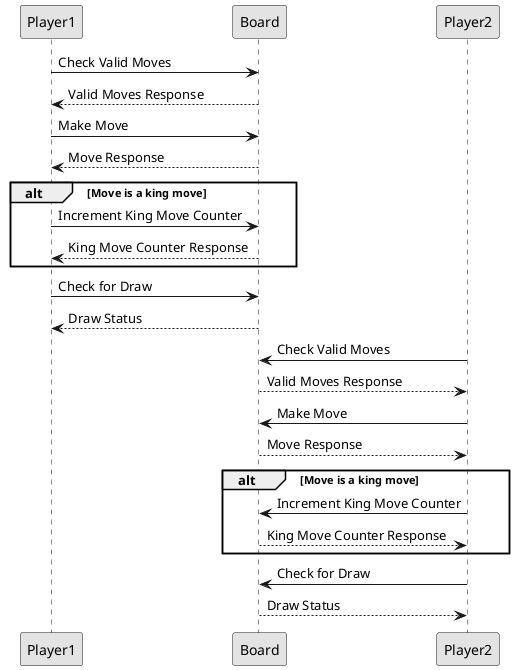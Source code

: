 @startuml
    skinparam monochrome true
    Player1 -> Board: Check Valid Moves
    Board --> Player1: Valid Moves Response
    Player1 -> Board: Make Move
    Board --> Player1: Move Response
    alt Move is a king move
        Player1 -> Board: Increment King Move Counter
        Board --> Player1: King Move Counter Response
    end
    Player1 -> Board: Check for Draw
    Board --> Player1: Draw Status
    Player2 -> Board: Check Valid Moves
    Board --> Player2: Valid Moves Response
    Player2 -> Board: Make Move
    Board --> Player2: Move Response
    alt Move is a king move
        Player2 -> Board: Increment King Move Counter
        Board --> Player2: King Move Counter Response
    end
    Player2 -> Board: Check for Draw
    Board --> Player2: Draw Status
@enduml